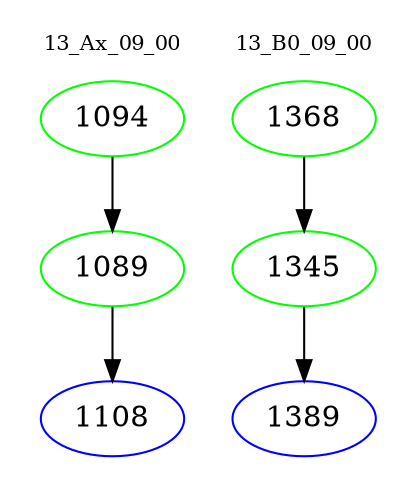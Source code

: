 digraph{
subgraph cluster_0 {
color = white
label = "13_Ax_09_00";
fontsize=10;
T0_1094 [label="1094", color="green"]
T0_1094 -> T0_1089 [color="black"]
T0_1089 [label="1089", color="green"]
T0_1089 -> T0_1108 [color="black"]
T0_1108 [label="1108", color="blue"]
}
subgraph cluster_1 {
color = white
label = "13_B0_09_00";
fontsize=10;
T1_1368 [label="1368", color="green"]
T1_1368 -> T1_1345 [color="black"]
T1_1345 [label="1345", color="green"]
T1_1345 -> T1_1389 [color="black"]
T1_1389 [label="1389", color="blue"]
}
}
